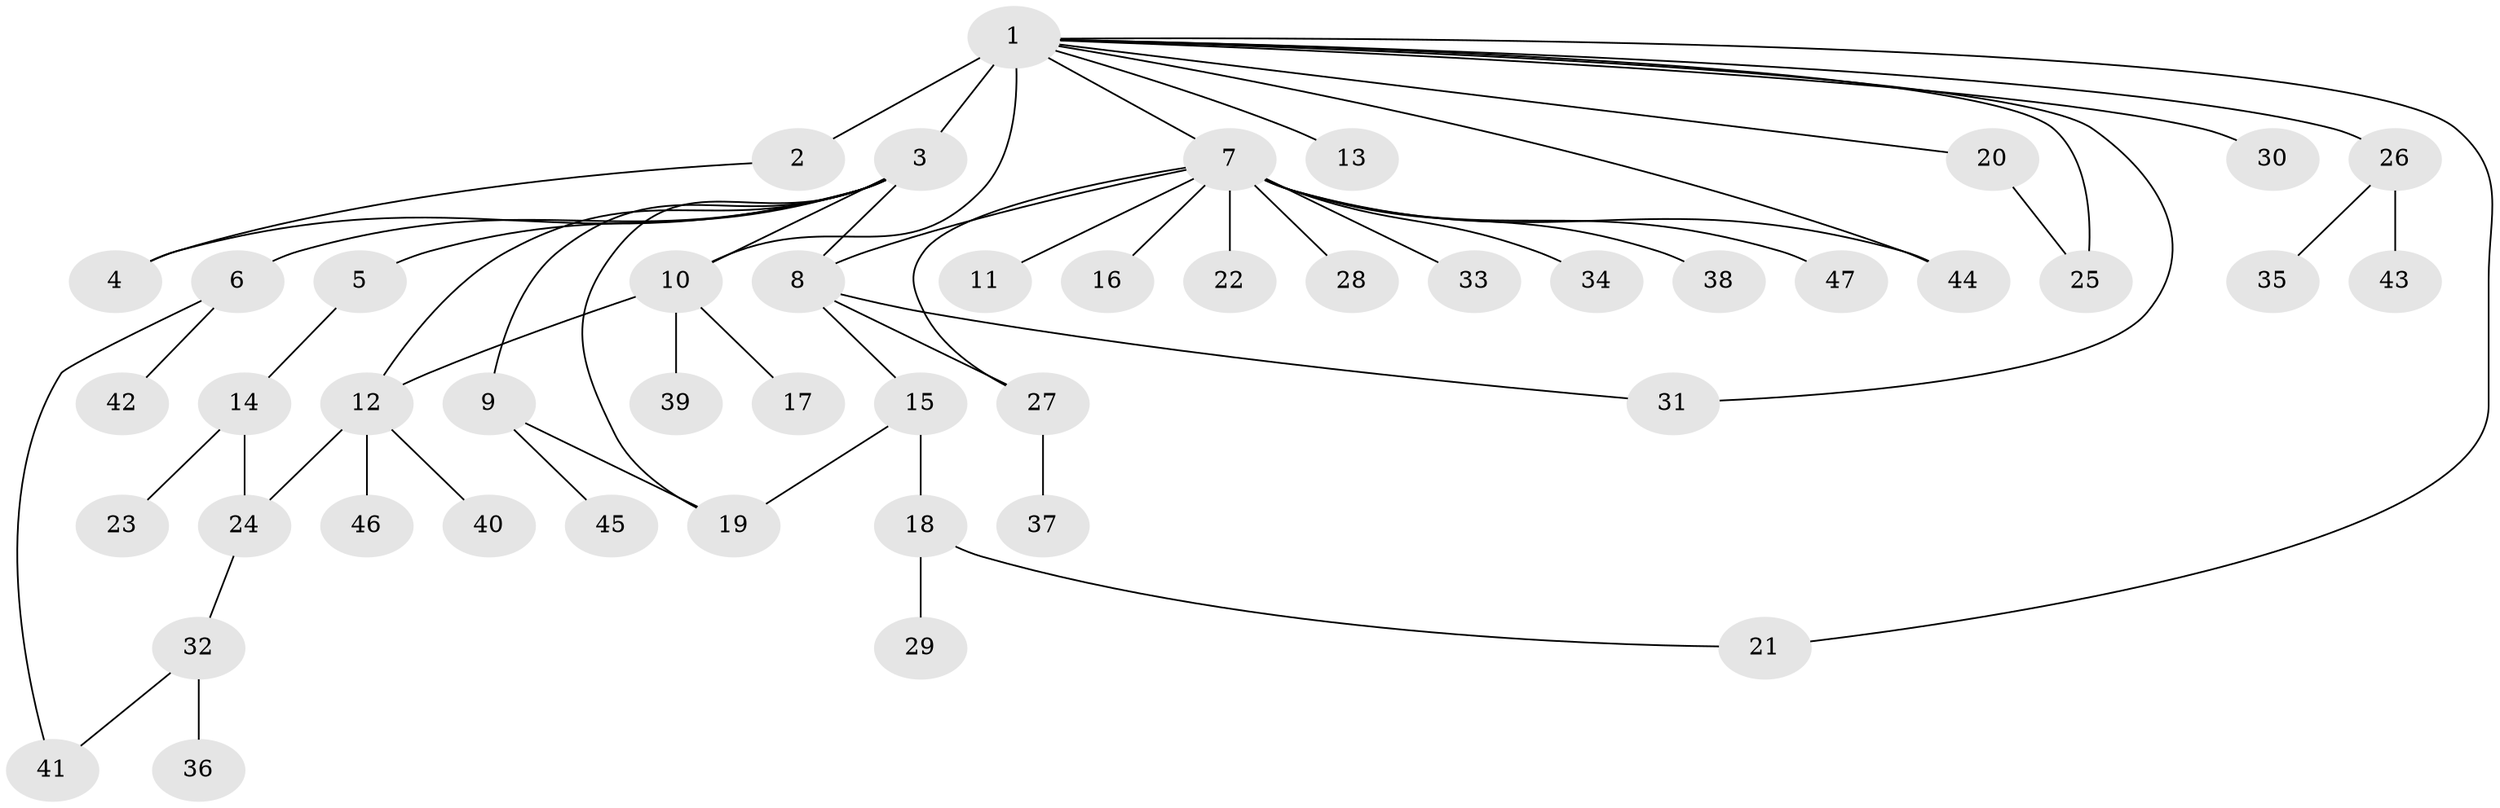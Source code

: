 // original degree distribution, {22: 0.010638297872340425, 1: 0.5106382978723404, 10: 0.010638297872340425, 3: 0.09574468085106383, 4: 0.06382978723404255, 15: 0.010638297872340425, 6: 0.02127659574468085, 2: 0.2553191489361702, 7: 0.010638297872340425, 5: 0.010638297872340425}
// Generated by graph-tools (version 1.1) at 2025/35/03/09/25 02:35:28]
// undirected, 47 vertices, 59 edges
graph export_dot {
graph [start="1"]
  node [color=gray90,style=filled];
  1;
  2;
  3;
  4;
  5;
  6;
  7;
  8;
  9;
  10;
  11;
  12;
  13;
  14;
  15;
  16;
  17;
  18;
  19;
  20;
  21;
  22;
  23;
  24;
  25;
  26;
  27;
  28;
  29;
  30;
  31;
  32;
  33;
  34;
  35;
  36;
  37;
  38;
  39;
  40;
  41;
  42;
  43;
  44;
  45;
  46;
  47;
  1 -- 2 [weight=9.0];
  1 -- 3 [weight=1.0];
  1 -- 7 [weight=1.0];
  1 -- 10 [weight=1.0];
  1 -- 13 [weight=1.0];
  1 -- 20 [weight=2.0];
  1 -- 21 [weight=1.0];
  1 -- 25 [weight=1.0];
  1 -- 26 [weight=1.0];
  1 -- 30 [weight=1.0];
  1 -- 31 [weight=1.0];
  1 -- 44 [weight=1.0];
  2 -- 4 [weight=1.0];
  3 -- 4 [weight=1.0];
  3 -- 5 [weight=1.0];
  3 -- 6 [weight=1.0];
  3 -- 8 [weight=1.0];
  3 -- 9 [weight=1.0];
  3 -- 10 [weight=1.0];
  3 -- 12 [weight=1.0];
  3 -- 19 [weight=1.0];
  5 -- 14 [weight=1.0];
  6 -- 41 [weight=1.0];
  6 -- 42 [weight=1.0];
  7 -- 8 [weight=1.0];
  7 -- 11 [weight=1.0];
  7 -- 16 [weight=1.0];
  7 -- 22 [weight=1.0];
  7 -- 27 [weight=1.0];
  7 -- 28 [weight=1.0];
  7 -- 33 [weight=1.0];
  7 -- 34 [weight=1.0];
  7 -- 38 [weight=1.0];
  7 -- 44 [weight=1.0];
  7 -- 47 [weight=1.0];
  8 -- 15 [weight=1.0];
  8 -- 27 [weight=1.0];
  8 -- 31 [weight=1.0];
  9 -- 19 [weight=2.0];
  9 -- 45 [weight=1.0];
  10 -- 12 [weight=1.0];
  10 -- 17 [weight=1.0];
  10 -- 39 [weight=1.0];
  12 -- 24 [weight=1.0];
  12 -- 40 [weight=1.0];
  12 -- 46 [weight=1.0];
  14 -- 23 [weight=1.0];
  14 -- 24 [weight=1.0];
  15 -- 18 [weight=1.0];
  15 -- 19 [weight=1.0];
  18 -- 21 [weight=1.0];
  18 -- 29 [weight=4.0];
  20 -- 25 [weight=3.0];
  24 -- 32 [weight=1.0];
  26 -- 35 [weight=1.0];
  26 -- 43 [weight=1.0];
  27 -- 37 [weight=1.0];
  32 -- 36 [weight=1.0];
  32 -- 41 [weight=1.0];
}
